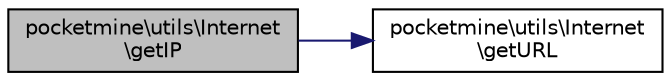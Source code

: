 digraph "pocketmine\utils\Internet\getIP"
{
 // INTERACTIVE_SVG=YES
 // LATEX_PDF_SIZE
  edge [fontname="Helvetica",fontsize="10",labelfontname="Helvetica",labelfontsize="10"];
  node [fontname="Helvetica",fontsize="10",shape=record];
  rankdir="LR";
  Node1 [label="pocketmine\\utils\\Internet\l\\getIP",height=0.2,width=0.4,color="black", fillcolor="grey75", style="filled", fontcolor="black",tooltip=" "];
  Node1 -> Node2 [color="midnightblue",fontsize="10",style="solid",fontname="Helvetica"];
  Node2 [label="pocketmine\\utils\\Internet\l\\getURL",height=0.2,width=0.4,color="black", fillcolor="white", style="filled",URL="$df/d1b/classpocketmine_1_1utils_1_1_internet.html#a63e8e989fb52afa7cf08e5ee8d24b9f1",tooltip=" "];
}
